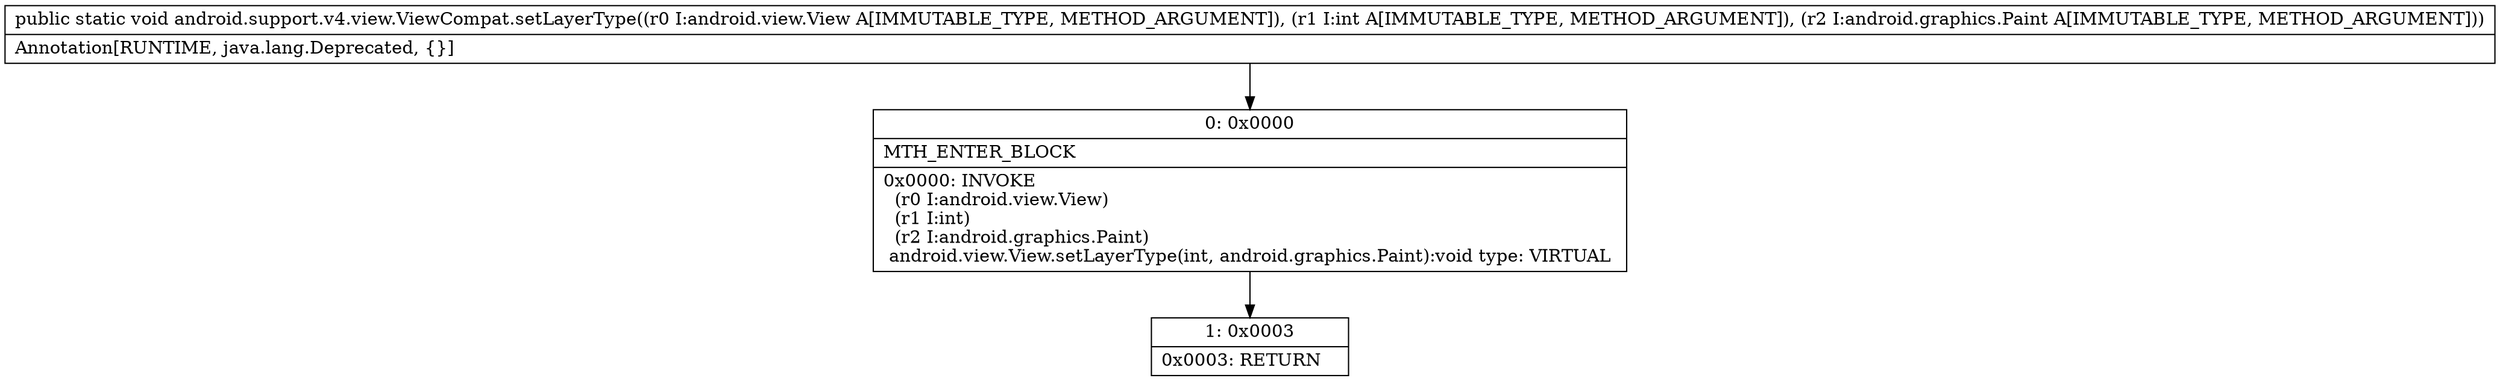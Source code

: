 digraph "CFG forandroid.support.v4.view.ViewCompat.setLayerType(Landroid\/view\/View;ILandroid\/graphics\/Paint;)V" {
Node_0 [shape=record,label="{0\:\ 0x0000|MTH_ENTER_BLOCK\l|0x0000: INVOKE  \l  (r0 I:android.view.View)\l  (r1 I:int)\l  (r2 I:android.graphics.Paint)\l android.view.View.setLayerType(int, android.graphics.Paint):void type: VIRTUAL \l}"];
Node_1 [shape=record,label="{1\:\ 0x0003|0x0003: RETURN   \l}"];
MethodNode[shape=record,label="{public static void android.support.v4.view.ViewCompat.setLayerType((r0 I:android.view.View A[IMMUTABLE_TYPE, METHOD_ARGUMENT]), (r1 I:int A[IMMUTABLE_TYPE, METHOD_ARGUMENT]), (r2 I:android.graphics.Paint A[IMMUTABLE_TYPE, METHOD_ARGUMENT]))  | Annotation[RUNTIME, java.lang.Deprecated, \{\}]\l}"];
MethodNode -> Node_0;
Node_0 -> Node_1;
}

